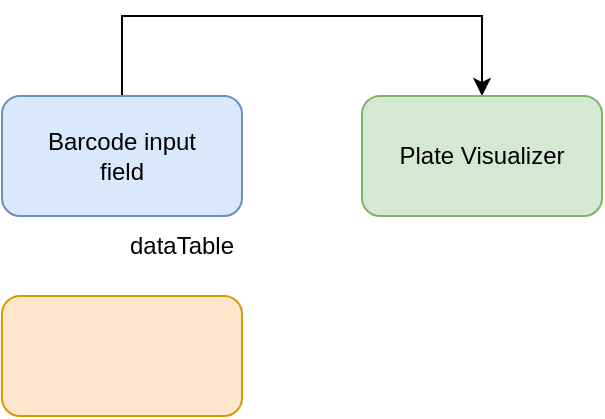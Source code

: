 <mxfile version="20.0.2" type="github">
  <diagram id="JDs1bJ9GhXOm8RnmVCW5" name="Page-1">
    <mxGraphModel dx="1414" dy="872" grid="1" gridSize="10" guides="1" tooltips="1" connect="1" arrows="1" fold="1" page="1" pageScale="1" pageWidth="850" pageHeight="1100" math="0" shadow="0">
      <root>
        <mxCell id="0" />
        <mxCell id="1" parent="0" />
        <mxCell id="GcFN4PA_d2RixsND-hBG-5" style="edgeStyle=orthogonalEdgeStyle;rounded=0;orthogonalLoop=1;jettySize=auto;html=1;exitX=0.5;exitY=0;exitDx=0;exitDy=0;entryX=0.5;entryY=0;entryDx=0;entryDy=0;" edge="1" parent="1" source="GcFN4PA_d2RixsND-hBG-1" target="GcFN4PA_d2RixsND-hBG-2">
          <mxGeometry relative="1" as="geometry">
            <Array as="points">
              <mxPoint x="160" y="120" />
              <mxPoint x="340" y="120" />
            </Array>
          </mxGeometry>
        </mxCell>
        <mxCell id="GcFN4PA_d2RixsND-hBG-1" value="&lt;div&gt;Barcode input&lt;/div&gt;&lt;div&gt;field&lt;/div&gt;" style="rounded=1;whiteSpace=wrap;html=1;fillColor=#dae8fc;strokeColor=#6c8ebf;" vertex="1" parent="1">
          <mxGeometry x="100" y="160" width="120" height="60" as="geometry" />
        </mxCell>
        <mxCell id="GcFN4PA_d2RixsND-hBG-2" value="&lt;div&gt;Plate Visualizer&lt;br&gt;&lt;/div&gt;" style="rounded=1;whiteSpace=wrap;html=1;fillColor=#d5e8d4;strokeColor=#82b366;" vertex="1" parent="1">
          <mxGeometry x="280" y="160" width="120" height="60" as="geometry" />
        </mxCell>
        <mxCell id="GcFN4PA_d2RixsND-hBG-3" value="dataTable" style="text;html=1;strokeColor=none;fillColor=none;align=center;verticalAlign=middle;whiteSpace=wrap;rounded=0;" vertex="1" parent="1">
          <mxGeometry x="160" y="220" width="60" height="30" as="geometry" />
        </mxCell>
        <mxCell id="GcFN4PA_d2RixsND-hBG-8" value="" style="rounded=1;whiteSpace=wrap;html=1;fillColor=#ffe6cc;strokeColor=#d79b00;" vertex="1" parent="1">
          <mxGeometry x="100" y="260" width="120" height="60" as="geometry" />
        </mxCell>
      </root>
    </mxGraphModel>
  </diagram>
</mxfile>
